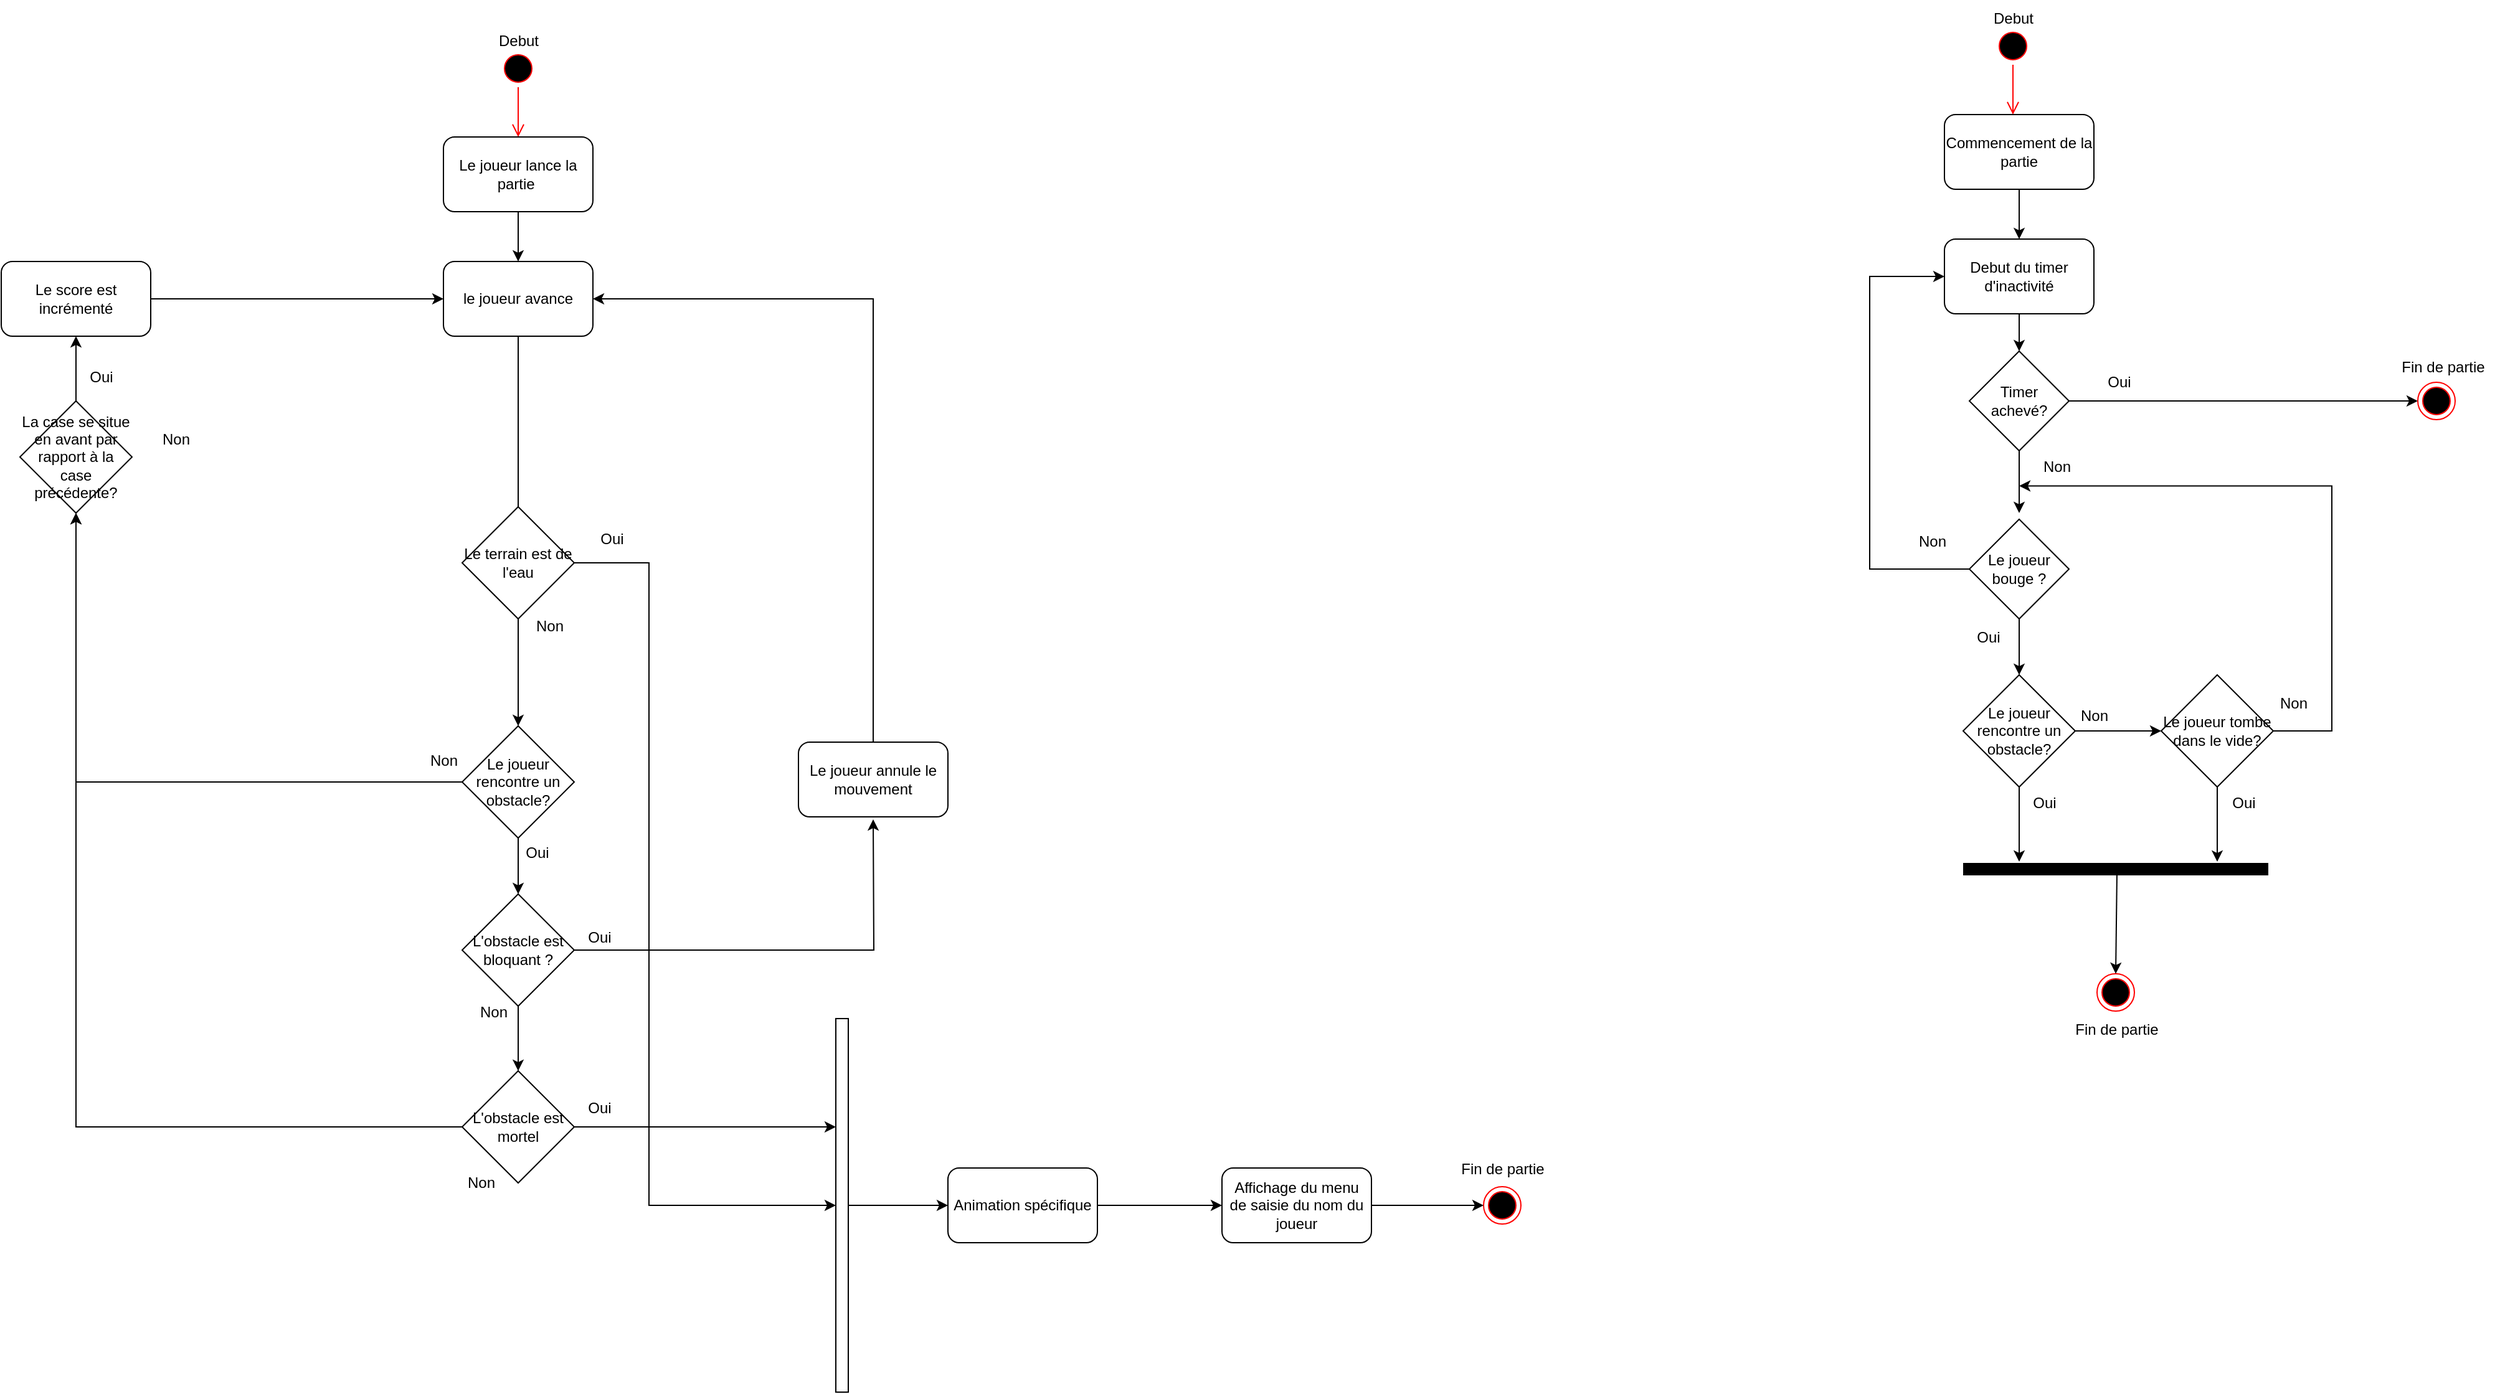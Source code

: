 <mxfile version="22.0.3" type="device">
  <diagram id="XrSPZQDVw88dwmuYX4Op" name="Page-1">
    <mxGraphModel dx="2261" dy="836" grid="1" gridSize="10" guides="1" tooltips="1" connect="1" arrows="1" fold="1" page="1" pageScale="1" pageWidth="827" pageHeight="1169" math="0" shadow="0">
      <root>
        <mxCell id="0" />
        <mxCell id="1" parent="0" />
        <mxCell id="Itm5P8J9esG6i1KJOmcf-1" value="" style="ellipse;html=1;shape=startState;fillColor=#000000;strokeColor=#ff0000;" parent="1" vertex="1">
          <mxGeometry x="280" y="150" width="30" height="30" as="geometry" />
        </mxCell>
        <mxCell id="Itm5P8J9esG6i1KJOmcf-2" value="" style="edgeStyle=orthogonalEdgeStyle;html=1;verticalAlign=bottom;endArrow=open;endSize=8;strokeColor=#ff0000;rounded=0;" parent="1" source="Itm5P8J9esG6i1KJOmcf-1" edge="1">
          <mxGeometry relative="1" as="geometry">
            <mxPoint x="295" y="220" as="targetPoint" />
          </mxGeometry>
        </mxCell>
        <mxCell id="AKLTdJb34cMzZg9Larbz-34" style="edgeStyle=orthogonalEdgeStyle;rounded=0;orthogonalLoop=1;jettySize=auto;html=1;" parent="1" source="Itm5P8J9esG6i1KJOmcf-3" target="Itm5P8J9esG6i1KJOmcf-27" edge="1">
          <mxGeometry relative="1" as="geometry" />
        </mxCell>
        <mxCell id="Itm5P8J9esG6i1KJOmcf-3" value="le joueur avance" style="rounded=1;whiteSpace=wrap;html=1;" parent="1" vertex="1">
          <mxGeometry x="235" y="320" width="120" height="60" as="geometry" />
        </mxCell>
        <mxCell id="AKLTdJb34cMzZg9Larbz-52" style="edgeStyle=orthogonalEdgeStyle;rounded=0;orthogonalLoop=1;jettySize=auto;html=1;entryX=0.5;entryY=0;entryDx=0;entryDy=0;" parent="1" source="Itm5P8J9esG6i1KJOmcf-27" target="Itm5P8J9esG6i1KJOmcf-30" edge="1">
          <mxGeometry relative="1" as="geometry" />
        </mxCell>
        <mxCell id="4gtkTf20e_eJqsMWFT7k-4" style="edgeStyle=orthogonalEdgeStyle;rounded=0;orthogonalLoop=1;jettySize=auto;html=1;entryX=0.5;entryY=1;entryDx=0;entryDy=0;" parent="1" source="Itm5P8J9esG6i1KJOmcf-27" target="AKLTdJb34cMzZg9Larbz-88" edge="1">
          <mxGeometry relative="1" as="geometry">
            <mxPoint x="-60" y="680" as="targetPoint" />
          </mxGeometry>
        </mxCell>
        <mxCell id="Itm5P8J9esG6i1KJOmcf-27" value="Le joueur rencontre un obstacle?" style="rhombus;whiteSpace=wrap;html=1;" parent="1" vertex="1">
          <mxGeometry x="250" y="693" width="90" height="90" as="geometry" />
        </mxCell>
        <mxCell id="AKLTdJb34cMzZg9Larbz-53" style="edgeStyle=orthogonalEdgeStyle;rounded=0;orthogonalLoop=1;jettySize=auto;html=1;" parent="1" source="Itm5P8J9esG6i1KJOmcf-30" target="AKLTdJb34cMzZg9Larbz-41" edge="1">
          <mxGeometry relative="1" as="geometry" />
        </mxCell>
        <mxCell id="AKLTdJb34cMzZg9Larbz-66" style="edgeStyle=orthogonalEdgeStyle;rounded=0;orthogonalLoop=1;jettySize=auto;html=1;" parent="1" source="Itm5P8J9esG6i1KJOmcf-30" edge="1">
          <mxGeometry relative="1" as="geometry">
            <mxPoint x="580" y="768" as="targetPoint" />
          </mxGeometry>
        </mxCell>
        <mxCell id="Itm5P8J9esG6i1KJOmcf-30" value="L&#39;obstacle est bloquant ?" style="rhombus;whiteSpace=wrap;html=1;" parent="1" vertex="1">
          <mxGeometry x="250" y="828" width="90" height="90" as="geometry" />
        </mxCell>
        <mxCell id="Itm5P8J9esG6i1KJOmcf-49" value="Debut" style="text;html=1;align=center;verticalAlign=middle;resizable=0;points=[];autosize=1;strokeColor=none;fillColor=none;" parent="1" vertex="1">
          <mxGeometry x="265" y="128" width="60" height="30" as="geometry" />
        </mxCell>
        <mxCell id="AKLTdJb34cMzZg9Larbz-1" value="" style="ellipse;html=1;shape=startState;fillColor=#000000;strokeColor=#ff0000;" parent="1" vertex="1">
          <mxGeometry x="1480" y="132" width="30" height="30" as="geometry" />
        </mxCell>
        <mxCell id="AKLTdJb34cMzZg9Larbz-2" value="" style="edgeStyle=orthogonalEdgeStyle;html=1;verticalAlign=bottom;endArrow=open;endSize=8;strokeColor=#ff0000;rounded=0;" parent="1" source="AKLTdJb34cMzZg9Larbz-1" edge="1">
          <mxGeometry relative="1" as="geometry">
            <mxPoint x="1495" y="202" as="targetPoint" />
          </mxGeometry>
        </mxCell>
        <mxCell id="AKLTdJb34cMzZg9Larbz-3" style="edgeStyle=orthogonalEdgeStyle;rounded=0;orthogonalLoop=1;jettySize=auto;html=1;entryX=0.5;entryY=0;entryDx=0;entryDy=0;" parent="1" source="AKLTdJb34cMzZg9Larbz-4" target="AKLTdJb34cMzZg9Larbz-6" edge="1">
          <mxGeometry relative="1" as="geometry" />
        </mxCell>
        <mxCell id="AKLTdJb34cMzZg9Larbz-4" value="Commencement de la partie" style="rounded=1;whiteSpace=wrap;html=1;" parent="1" vertex="1">
          <mxGeometry x="1440" y="202" width="120" height="60" as="geometry" />
        </mxCell>
        <mxCell id="AKLTdJb34cMzZg9Larbz-5" style="edgeStyle=orthogonalEdgeStyle;rounded=0;orthogonalLoop=1;jettySize=auto;html=1;" parent="1" source="AKLTdJb34cMzZg9Larbz-6" target="AKLTdJb34cMzZg9Larbz-9" edge="1">
          <mxGeometry relative="1" as="geometry" />
        </mxCell>
        <mxCell id="AKLTdJb34cMzZg9Larbz-6" value="Debut du timer d&#39;inactivité" style="rounded=1;whiteSpace=wrap;html=1;" parent="1" vertex="1">
          <mxGeometry x="1440" y="302" width="120" height="60" as="geometry" />
        </mxCell>
        <mxCell id="AKLTdJb34cMzZg9Larbz-7" style="edgeStyle=orthogonalEdgeStyle;rounded=0;orthogonalLoop=1;jettySize=auto;html=1;" parent="1" source="AKLTdJb34cMzZg9Larbz-9" edge="1">
          <mxGeometry relative="1" as="geometry">
            <mxPoint x="1500" y="522" as="targetPoint" />
          </mxGeometry>
        </mxCell>
        <mxCell id="AKLTdJb34cMzZg9Larbz-8" style="edgeStyle=orthogonalEdgeStyle;rounded=0;orthogonalLoop=1;jettySize=auto;html=1;" parent="1" source="AKLTdJb34cMzZg9Larbz-9" target="AKLTdJb34cMzZg9Larbz-11" edge="1">
          <mxGeometry relative="1" as="geometry">
            <mxPoint x="1660" y="432" as="targetPoint" />
          </mxGeometry>
        </mxCell>
        <mxCell id="AKLTdJb34cMzZg9Larbz-9" value="Timer achevé?" style="rhombus;whiteSpace=wrap;html=1;" parent="1" vertex="1">
          <mxGeometry x="1460" y="392" width="80" height="80" as="geometry" />
        </mxCell>
        <mxCell id="AKLTdJb34cMzZg9Larbz-10" value="Oui" style="text;html=1;align=center;verticalAlign=middle;resizable=0;points=[];autosize=1;strokeColor=none;fillColor=none;" parent="1" vertex="1">
          <mxGeometry x="1560" y="402" width="40" height="30" as="geometry" />
        </mxCell>
        <mxCell id="AKLTdJb34cMzZg9Larbz-11" value="" style="ellipse;html=1;shape=endState;fillColor=#000000;strokeColor=#ff0000;" parent="1" vertex="1">
          <mxGeometry x="1820" y="417" width="30" height="30" as="geometry" />
        </mxCell>
        <mxCell id="AKLTdJb34cMzZg9Larbz-12" value="Fin de partie" style="text;html=1;align=center;verticalAlign=middle;resizable=0;points=[];autosize=1;strokeColor=none;fillColor=none;" parent="1" vertex="1">
          <mxGeometry x="1795" y="390" width="90" height="30" as="geometry" />
        </mxCell>
        <mxCell id="AKLTdJb34cMzZg9Larbz-13" value="Non" style="text;html=1;align=center;verticalAlign=middle;resizable=0;points=[];autosize=1;strokeColor=none;fillColor=none;" parent="1" vertex="1">
          <mxGeometry x="1505" y="470" width="50" height="30" as="geometry" />
        </mxCell>
        <mxCell id="AKLTdJb34cMzZg9Larbz-14" style="edgeStyle=orthogonalEdgeStyle;rounded=0;orthogonalLoop=1;jettySize=auto;html=1;entryX=0;entryY=0.5;entryDx=0;entryDy=0;" parent="1" source="AKLTdJb34cMzZg9Larbz-16" target="AKLTdJb34cMzZg9Larbz-6" edge="1">
          <mxGeometry relative="1" as="geometry">
            <mxPoint x="1410" y="442" as="targetPoint" />
            <Array as="points">
              <mxPoint x="1380" y="567" />
              <mxPoint x="1380" y="332" />
            </Array>
          </mxGeometry>
        </mxCell>
        <mxCell id="AKLTdJb34cMzZg9Larbz-15" style="edgeStyle=orthogonalEdgeStyle;rounded=0;orthogonalLoop=1;jettySize=auto;html=1;" parent="1" source="AKLTdJb34cMzZg9Larbz-16" target="AKLTdJb34cMzZg9Larbz-20" edge="1">
          <mxGeometry relative="1" as="geometry" />
        </mxCell>
        <mxCell id="AKLTdJb34cMzZg9Larbz-16" value="Le joueur bouge ?" style="rhombus;whiteSpace=wrap;html=1;" parent="1" vertex="1">
          <mxGeometry x="1460" y="527" width="80" height="80" as="geometry" />
        </mxCell>
        <mxCell id="AKLTdJb34cMzZg9Larbz-17" value="Non" style="text;html=1;align=center;verticalAlign=middle;resizable=0;points=[];autosize=1;strokeColor=none;fillColor=none;" parent="1" vertex="1">
          <mxGeometry x="1405" y="530" width="50" height="30" as="geometry" />
        </mxCell>
        <mxCell id="AKLTdJb34cMzZg9Larbz-18" style="edgeStyle=orthogonalEdgeStyle;rounded=0;orthogonalLoop=1;jettySize=auto;html=1;entryX=0;entryY=0.5;entryDx=0;entryDy=0;" parent="1" source="AKLTdJb34cMzZg9Larbz-20" target="AKLTdJb34cMzZg9Larbz-24" edge="1">
          <mxGeometry relative="1" as="geometry" />
        </mxCell>
        <mxCell id="AKLTdJb34cMzZg9Larbz-19" style="edgeStyle=orthogonalEdgeStyle;rounded=0;orthogonalLoop=1;jettySize=auto;html=1;" parent="1" source="AKLTdJb34cMzZg9Larbz-20" edge="1">
          <mxGeometry relative="1" as="geometry">
            <mxPoint x="1500" y="802" as="targetPoint" />
          </mxGeometry>
        </mxCell>
        <mxCell id="AKLTdJb34cMzZg9Larbz-20" value="Le joueur rencontre un obstacle?" style="rhombus;whiteSpace=wrap;html=1;" parent="1" vertex="1">
          <mxGeometry x="1455" y="652" width="90" height="90" as="geometry" />
        </mxCell>
        <mxCell id="AKLTdJb34cMzZg9Larbz-21" value="Oui" style="text;html=1;align=center;verticalAlign=middle;resizable=0;points=[];autosize=1;strokeColor=none;fillColor=none;" parent="1" vertex="1">
          <mxGeometry x="1455" y="607" width="40" height="30" as="geometry" />
        </mxCell>
        <mxCell id="AKLTdJb34cMzZg9Larbz-22" style="edgeStyle=orthogonalEdgeStyle;rounded=0;orthogonalLoop=1;jettySize=auto;html=1;" parent="1" source="AKLTdJb34cMzZg9Larbz-24" edge="1">
          <mxGeometry relative="1" as="geometry">
            <mxPoint x="1659" y="802" as="targetPoint" />
          </mxGeometry>
        </mxCell>
        <mxCell id="AKLTdJb34cMzZg9Larbz-23" style="edgeStyle=orthogonalEdgeStyle;rounded=0;orthogonalLoop=1;jettySize=auto;html=1;entryX=-0.1;entryY=1.007;entryDx=0;entryDy=0;entryPerimeter=0;" parent="1" source="AKLTdJb34cMzZg9Larbz-24" target="AKLTdJb34cMzZg9Larbz-13" edge="1">
          <mxGeometry relative="1" as="geometry">
            <mxPoint x="1730" y="512" as="targetPoint" />
            <Array as="points">
              <mxPoint x="1751" y="697" />
              <mxPoint x="1751" y="500" />
            </Array>
          </mxGeometry>
        </mxCell>
        <mxCell id="AKLTdJb34cMzZg9Larbz-24" value="Le joueur tombe dans le vide?" style="rhombus;whiteSpace=wrap;html=1;" parent="1" vertex="1">
          <mxGeometry x="1614" y="652" width="90" height="90" as="geometry" />
        </mxCell>
        <mxCell id="AKLTdJb34cMzZg9Larbz-25" value="" style="ellipse;html=1;shape=endState;fillColor=#000000;strokeColor=#ff0000;" parent="1" vertex="1">
          <mxGeometry x="1562.5" y="892" width="30" height="30" as="geometry" />
        </mxCell>
        <mxCell id="AKLTdJb34cMzZg9Larbz-26" value="Fin de partie" style="text;html=1;align=center;verticalAlign=middle;resizable=0;points=[];autosize=1;strokeColor=none;fillColor=none;" parent="1" vertex="1">
          <mxGeometry x="1532.5" y="922" width="90" height="30" as="geometry" />
        </mxCell>
        <mxCell id="AKLTdJb34cMzZg9Larbz-27" value="" style="line;strokeWidth=10;fillColor=none;align=left;verticalAlign=middle;spacingTop=-1;spacingLeft=3;spacingRight=3;rotatable=0;labelPosition=right;points=[];portConstraint=eastwest;strokeColor=inherit;" parent="1" vertex="1">
          <mxGeometry x="1455" y="804" width="245" height="8" as="geometry" />
        </mxCell>
        <mxCell id="AKLTdJb34cMzZg9Larbz-28" value="Oui" style="text;html=1;align=center;verticalAlign=middle;resizable=0;points=[];autosize=1;strokeColor=none;fillColor=none;" parent="1" vertex="1">
          <mxGeometry x="1500" y="740" width="40" height="30" as="geometry" />
        </mxCell>
        <mxCell id="AKLTdJb34cMzZg9Larbz-29" value="Oui" style="text;html=1;align=center;verticalAlign=middle;resizable=0;points=[];autosize=1;strokeColor=none;fillColor=none;" parent="1" vertex="1">
          <mxGeometry x="1660" y="740" width="40" height="30" as="geometry" />
        </mxCell>
        <mxCell id="AKLTdJb34cMzZg9Larbz-30" value="Non" style="text;html=1;align=center;verticalAlign=middle;resizable=0;points=[];autosize=1;strokeColor=none;fillColor=none;" parent="1" vertex="1">
          <mxGeometry x="1535" y="670" width="50" height="30" as="geometry" />
        </mxCell>
        <mxCell id="AKLTdJb34cMzZg9Larbz-31" value="Non" style="text;html=1;align=center;verticalAlign=middle;resizable=0;points=[];autosize=1;strokeColor=none;fillColor=none;" parent="1" vertex="1">
          <mxGeometry x="1695" y="660" width="50" height="30" as="geometry" />
        </mxCell>
        <mxCell id="AKLTdJb34cMzZg9Larbz-32" value="" style="endArrow=classic;html=1;rounded=0;exitX=0.504;exitY=1.025;exitDx=0;exitDy=0;exitPerimeter=0;entryX=0.5;entryY=0;entryDx=0;entryDy=0;" parent="1" source="AKLTdJb34cMzZg9Larbz-27" target="AKLTdJb34cMzZg9Larbz-25" edge="1">
          <mxGeometry width="50" height="50" relative="1" as="geometry">
            <mxPoint x="1330" y="782" as="sourcePoint" />
            <mxPoint x="1380" y="732" as="targetPoint" />
          </mxGeometry>
        </mxCell>
        <mxCell id="AKLTdJb34cMzZg9Larbz-33" value="Debut" style="text;html=1;align=center;verticalAlign=middle;resizable=0;points=[];autosize=1;strokeColor=none;fillColor=none;" parent="1" vertex="1">
          <mxGeometry x="1465" y="110" width="60" height="30" as="geometry" />
        </mxCell>
        <mxCell id="AKLTdJb34cMzZg9Larbz-38" style="edgeStyle=orthogonalEdgeStyle;rounded=0;orthogonalLoop=1;jettySize=auto;html=1;" parent="1" source="AKLTdJb34cMzZg9Larbz-35" edge="1">
          <mxGeometry relative="1" as="geometry">
            <mxPoint x="295" y="320" as="targetPoint" />
          </mxGeometry>
        </mxCell>
        <mxCell id="AKLTdJb34cMzZg9Larbz-35" value="Le joueur lance la partie&amp;nbsp;" style="rounded=1;whiteSpace=wrap;html=1;" parent="1" vertex="1">
          <mxGeometry x="235" y="220" width="120" height="60" as="geometry" />
        </mxCell>
        <mxCell id="AKLTdJb34cMzZg9Larbz-40" value="Non" style="text;html=1;align=center;verticalAlign=middle;resizable=0;points=[];autosize=1;strokeColor=none;fillColor=none;" parent="1" vertex="1">
          <mxGeometry x="210" y="706" width="50" height="30" as="geometry" />
        </mxCell>
        <mxCell id="AKLTdJb34cMzZg9Larbz-74" style="edgeStyle=orthogonalEdgeStyle;rounded=0;orthogonalLoop=1;jettySize=auto;html=1;" parent="1" source="AKLTdJb34cMzZg9Larbz-41" edge="1">
          <mxGeometry relative="1" as="geometry">
            <mxPoint x="550" y="1015.0" as="targetPoint" />
          </mxGeometry>
        </mxCell>
        <mxCell id="4gtkTf20e_eJqsMWFT7k-11" style="edgeStyle=orthogonalEdgeStyle;rounded=0;orthogonalLoop=1;jettySize=auto;html=1;entryX=0.5;entryY=1;entryDx=0;entryDy=0;" parent="1" source="AKLTdJb34cMzZg9Larbz-41" target="AKLTdJb34cMzZg9Larbz-88" edge="1">
          <mxGeometry relative="1" as="geometry" />
        </mxCell>
        <mxCell id="AKLTdJb34cMzZg9Larbz-41" value="L&#39;obstacle est mortel" style="rhombus;whiteSpace=wrap;html=1;" parent="1" vertex="1">
          <mxGeometry x="250" y="970" width="90" height="90" as="geometry" />
        </mxCell>
        <mxCell id="AKLTdJb34cMzZg9Larbz-59" style="edgeStyle=orthogonalEdgeStyle;rounded=0;orthogonalLoop=1;jettySize=auto;html=1;entryX=1;entryY=0.5;entryDx=0;entryDy=0;" parent="1" source="AKLTdJb34cMzZg9Larbz-44" edge="1">
          <mxGeometry relative="1" as="geometry">
            <Array as="points">
              <mxPoint x="580" y="350" />
            </Array>
            <mxPoint x="355" y="350" as="targetPoint" />
          </mxGeometry>
        </mxCell>
        <mxCell id="AKLTdJb34cMzZg9Larbz-44" value="Le joueur annule le mouvement" style="rounded=1;whiteSpace=wrap;html=1;" parent="1" vertex="1">
          <mxGeometry x="520" y="706" width="120" height="60" as="geometry" />
        </mxCell>
        <mxCell id="AKLTdJb34cMzZg9Larbz-54" value="Non" style="text;html=1;align=center;verticalAlign=middle;resizable=0;points=[];autosize=1;strokeColor=none;fillColor=none;" parent="1" vertex="1">
          <mxGeometry x="250" y="908" width="50" height="30" as="geometry" />
        </mxCell>
        <mxCell id="AKLTdJb34cMzZg9Larbz-57" value="Oui" style="text;html=1;align=center;verticalAlign=middle;resizable=0;points=[];autosize=1;strokeColor=none;fillColor=none;" parent="1" vertex="1">
          <mxGeometry x="290" y="780" width="40" height="30" as="geometry" />
        </mxCell>
        <mxCell id="AKLTdJb34cMzZg9Larbz-58" value="Oui" style="text;html=1;align=center;verticalAlign=middle;resizable=0;points=[];autosize=1;strokeColor=none;fillColor=none;" parent="1" vertex="1">
          <mxGeometry x="340" y="848" width="40" height="30" as="geometry" />
        </mxCell>
        <mxCell id="AKLTdJb34cMzZg9Larbz-60" value="Oui" style="text;html=1;align=center;verticalAlign=middle;resizable=0;points=[];autosize=1;strokeColor=none;fillColor=none;" parent="1" vertex="1">
          <mxGeometry x="340" y="985" width="40" height="30" as="geometry" />
        </mxCell>
        <mxCell id="AKLTdJb34cMzZg9Larbz-61" value="" style="ellipse;html=1;shape=endState;fillColor=#000000;strokeColor=#ff0000;" parent="1" vertex="1">
          <mxGeometry x="1070" y="1063" width="30" height="30" as="geometry" />
        </mxCell>
        <mxCell id="4gtkTf20e_eJqsMWFT7k-13" style="edgeStyle=orthogonalEdgeStyle;rounded=0;orthogonalLoop=1;jettySize=auto;html=1;" parent="1" source="AKLTdJb34cMzZg9Larbz-69" target="AKLTdJb34cMzZg9Larbz-77" edge="1">
          <mxGeometry relative="1" as="geometry">
            <Array as="points">
              <mxPoint x="400" y="562" />
              <mxPoint x="400" y="1078" />
            </Array>
          </mxGeometry>
        </mxCell>
        <mxCell id="AKLTdJb34cMzZg9Larbz-69" value="Le terrain est de l&#39;eau" style="rhombus;whiteSpace=wrap;html=1;" parent="1" vertex="1">
          <mxGeometry x="250" y="517" width="90" height="90" as="geometry" />
        </mxCell>
        <mxCell id="4gtkTf20e_eJqsMWFT7k-3" style="edgeStyle=orthogonalEdgeStyle;rounded=0;orthogonalLoop=1;jettySize=auto;html=1;" parent="1" source="AKLTdJb34cMzZg9Larbz-75" target="AKLTdJb34cMzZg9Larbz-85" edge="1">
          <mxGeometry relative="1" as="geometry" />
        </mxCell>
        <mxCell id="AKLTdJb34cMzZg9Larbz-75" value="Animation spécifique" style="rounded=1;whiteSpace=wrap;html=1;" parent="1" vertex="1">
          <mxGeometry x="640" y="1048" width="120" height="60" as="geometry" />
        </mxCell>
        <mxCell id="4gtkTf20e_eJqsMWFT7k-1" style="edgeStyle=orthogonalEdgeStyle;rounded=0;orthogonalLoop=1;jettySize=auto;html=1;curved=0;entryX=0;entryY=0.5;entryDx=0;entryDy=0;" parent="1" source="AKLTdJb34cMzZg9Larbz-77" target="AKLTdJb34cMzZg9Larbz-75" edge="1">
          <mxGeometry relative="1" as="geometry" />
        </mxCell>
        <mxCell id="AKLTdJb34cMzZg9Larbz-77" value="" style="html=1;points=[[0,0,0,0,5],[0,1,0,0,-5],[1,0,0,0,5],[1,1,0,0,-5]];perimeter=orthogonalPerimeter;outlineConnect=0;targetShapes=umlLifeline;portConstraint=eastwest;newEdgeStyle={&quot;curved&quot;:0,&quot;rounded&quot;:0};" parent="1" vertex="1">
          <mxGeometry x="550" y="928" width="10" height="300" as="geometry" />
        </mxCell>
        <mxCell id="AKLTdJb34cMzZg9Larbz-81" value="Fin de partie" style="text;html=1;align=center;verticalAlign=middle;resizable=0;points=[];autosize=1;strokeColor=none;fillColor=none;" parent="1" vertex="1">
          <mxGeometry x="1040" y="1033.5" width="90" height="30" as="geometry" />
        </mxCell>
        <mxCell id="AKLTdJb34cMzZg9Larbz-84" value="Non" style="text;html=1;align=center;verticalAlign=middle;resizable=0;points=[];autosize=1;strokeColor=none;fillColor=none;" parent="1" vertex="1">
          <mxGeometry x="240" y="1045" width="50" height="30" as="geometry" />
        </mxCell>
        <mxCell id="AKLTdJb34cMzZg9Larbz-87" style="edgeStyle=orthogonalEdgeStyle;rounded=0;orthogonalLoop=1;jettySize=auto;html=1;entryX=0;entryY=0.5;entryDx=0;entryDy=0;" parent="1" source="AKLTdJb34cMzZg9Larbz-85" target="AKLTdJb34cMzZg9Larbz-61" edge="1">
          <mxGeometry relative="1" as="geometry" />
        </mxCell>
        <mxCell id="AKLTdJb34cMzZg9Larbz-85" value="Affichage du menu&lt;br&gt;de saisie du nom du joueur" style="rounded=1;whiteSpace=wrap;html=1;" parent="1" vertex="1">
          <mxGeometry x="860" y="1048" width="120" height="60" as="geometry" />
        </mxCell>
        <mxCell id="AKLTdJb34cMzZg9Larbz-94" style="edgeStyle=orthogonalEdgeStyle;rounded=0;orthogonalLoop=1;jettySize=auto;html=1;entryX=0.5;entryY=1;entryDx=0;entryDy=0;" parent="1" source="AKLTdJb34cMzZg9Larbz-88" target="AKLTdJb34cMzZg9Larbz-91" edge="1">
          <mxGeometry relative="1" as="geometry" />
        </mxCell>
        <mxCell id="AKLTdJb34cMzZg9Larbz-88" value="La case se situe en avant par rapport à la case précédente?" style="rhombus;whiteSpace=wrap;html=1;" parent="1" vertex="1">
          <mxGeometry x="-105" y="432" width="90" height="90" as="geometry" />
        </mxCell>
        <mxCell id="4gtkTf20e_eJqsMWFT7k-6" style="edgeStyle=orthogonalEdgeStyle;rounded=0;orthogonalLoop=1;jettySize=auto;html=1;" parent="1" source="AKLTdJb34cMzZg9Larbz-91" target="Itm5P8J9esG6i1KJOmcf-3" edge="1">
          <mxGeometry relative="1" as="geometry" />
        </mxCell>
        <mxCell id="AKLTdJb34cMzZg9Larbz-91" value="Le score est incrémenté" style="rounded=1;whiteSpace=wrap;html=1;" parent="1" vertex="1">
          <mxGeometry x="-120" y="320" width="120" height="60" as="geometry" />
        </mxCell>
        <mxCell id="AKLTdJb34cMzZg9Larbz-96" value="Oui" style="text;html=1;align=center;verticalAlign=middle;resizable=0;points=[];autosize=1;strokeColor=none;fillColor=none;" parent="1" vertex="1">
          <mxGeometry x="-60" y="398" width="40" height="30" as="geometry" />
        </mxCell>
        <mxCell id="AKLTdJb34cMzZg9Larbz-98" value="Non" style="text;html=1;align=center;verticalAlign=middle;resizable=0;points=[];autosize=1;strokeColor=none;fillColor=none;" parent="1" vertex="1">
          <mxGeometry x="-5" y="448" width="50" height="30" as="geometry" />
        </mxCell>
        <mxCell id="4gtkTf20e_eJqsMWFT7k-10" value="Non" style="text;html=1;align=center;verticalAlign=middle;resizable=0;points=[];autosize=1;strokeColor=none;fillColor=none;" parent="1" vertex="1">
          <mxGeometry x="295" y="598" width="50" height="30" as="geometry" />
        </mxCell>
        <mxCell id="4gtkTf20e_eJqsMWFT7k-14" value="Oui" style="text;html=1;align=center;verticalAlign=middle;resizable=0;points=[];autosize=1;strokeColor=none;fillColor=none;" parent="1" vertex="1">
          <mxGeometry x="350" y="528" width="40" height="30" as="geometry" />
        </mxCell>
      </root>
    </mxGraphModel>
  </diagram>
</mxfile>

